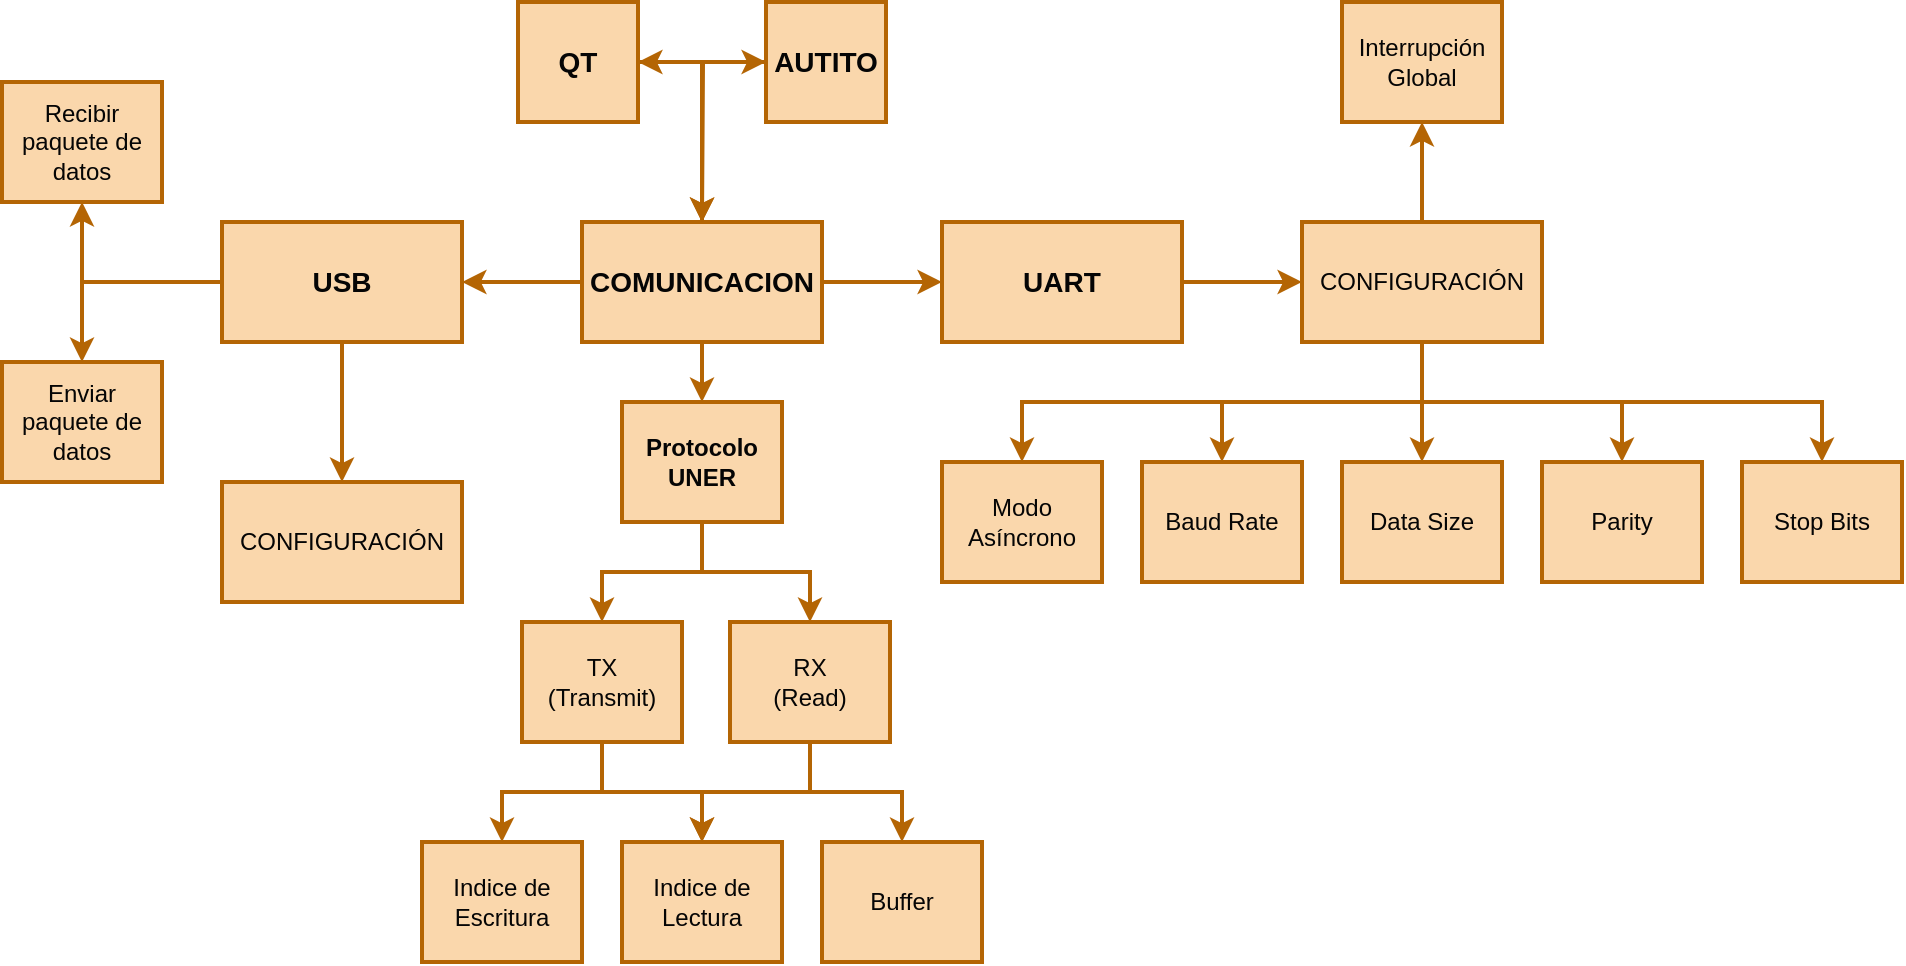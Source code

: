 <mxfile version="24.5.1" type="device">
  <diagram name="Página-1" id="_gZ4MixOe4pn3TS7mMsv">
    <mxGraphModel dx="1050" dy="621" grid="1" gridSize="10" guides="1" tooltips="1" connect="1" arrows="1" fold="1" page="1" pageScale="1" pageWidth="827" pageHeight="1169" math="0" shadow="0">
      <root>
        <mxCell id="0" />
        <mxCell id="1" parent="0" />
        <mxCell id="TT3n9Rpc2S1kPlzYUaW6-3" value="" style="edgeStyle=orthogonalEdgeStyle;rounded=0;orthogonalLoop=1;jettySize=auto;html=1;fillColor=#fad7ac;strokeColor=#B46504;fontColor=#050505;strokeWidth=2;" parent="1" source="TT3n9Rpc2S1kPlzYUaW6-1" target="TT3n9Rpc2S1kPlzYUaW6-2" edge="1">
          <mxGeometry relative="1" as="geometry" />
        </mxCell>
        <mxCell id="TT3n9Rpc2S1kPlzYUaW6-5" value="" style="edgeStyle=orthogonalEdgeStyle;rounded=0;orthogonalLoop=1;jettySize=auto;html=1;fillColor=#fad7ac;strokeColor=#B46504;fontColor=#050505;strokeWidth=2;" parent="1" source="TT3n9Rpc2S1kPlzYUaW6-1" target="TT3n9Rpc2S1kPlzYUaW6-4" edge="1">
          <mxGeometry relative="1" as="geometry" />
        </mxCell>
        <mxCell id="TT3n9Rpc2S1kPlzYUaW6-27" value="" style="edgeStyle=orthogonalEdgeStyle;rounded=0;orthogonalLoop=1;jettySize=auto;html=1;fillColor=#fad7ac;strokeColor=#B46504;fontColor=#050505;strokeWidth=2;" parent="1" source="TT3n9Rpc2S1kPlzYUaW6-1" target="TT3n9Rpc2S1kPlzYUaW6-26" edge="1">
          <mxGeometry relative="1" as="geometry" />
        </mxCell>
        <mxCell id="HI4UkNCsGEJlXe3su7FE-12" style="edgeStyle=orthogonalEdgeStyle;rounded=0;orthogonalLoop=1;jettySize=auto;html=1;entryX=0;entryY=0.5;entryDx=0;entryDy=0;strokeWidth=2;strokeColor=#B46504;" parent="1" source="TT3n9Rpc2S1kPlzYUaW6-1" target="HI4UkNCsGEJlXe3su7FE-2" edge="1">
          <mxGeometry relative="1" as="geometry" />
        </mxCell>
        <mxCell id="HI4UkNCsGEJlXe3su7FE-13" style="edgeStyle=orthogonalEdgeStyle;rounded=0;orthogonalLoop=1;jettySize=auto;html=1;entryX=1;entryY=0.5;entryDx=0;entryDy=0;strokeWidth=2;strokeColor=#B46504;" parent="1" source="TT3n9Rpc2S1kPlzYUaW6-1" target="HI4UkNCsGEJlXe3su7FE-1" edge="1">
          <mxGeometry relative="1" as="geometry" />
        </mxCell>
        <mxCell id="TT3n9Rpc2S1kPlzYUaW6-1" value="COMUNICACION" style="whiteSpace=wrap;html=1;fillColor=#fad7ac;strokeColor=#B46504;fontColor=#050505;fontStyle=1;fontSize=14;strokeWidth=2;" parent="1" vertex="1">
          <mxGeometry x="340" y="260" width="120" height="60" as="geometry" />
        </mxCell>
        <mxCell id="TT3n9Rpc2S1kPlzYUaW6-59" value="" style="edgeStyle=orthogonalEdgeStyle;rounded=0;orthogonalLoop=1;jettySize=auto;html=1;fillColor=#fad7ac;strokeColor=#B46504;fontColor=#050505;strokeWidth=2;" parent="1" source="TT3n9Rpc2S1kPlzYUaW6-2" target="TT3n9Rpc2S1kPlzYUaW6-58" edge="1">
          <mxGeometry relative="1" as="geometry" />
        </mxCell>
        <mxCell id="HI4UkNCsGEJlXe3su7FE-3" style="edgeStyle=orthogonalEdgeStyle;rounded=0;orthogonalLoop=1;jettySize=auto;html=1;entryX=0.5;entryY=0;entryDx=0;entryDy=0;strokeWidth=2;strokeColor=#B46504;" parent="1" source="TT3n9Rpc2S1kPlzYUaW6-2" target="TT3n9Rpc2S1kPlzYUaW6-74" edge="1">
          <mxGeometry relative="1" as="geometry" />
        </mxCell>
        <mxCell id="HI4UkNCsGEJlXe3su7FE-5" style="edgeStyle=orthogonalEdgeStyle;rounded=0;orthogonalLoop=1;jettySize=auto;html=1;entryX=0.5;entryY=1;entryDx=0;entryDy=0;strokeWidth=2;strokeColor=#B46504;" parent="1" source="TT3n9Rpc2S1kPlzYUaW6-2" target="TT3n9Rpc2S1kPlzYUaW6-73" edge="1">
          <mxGeometry relative="1" as="geometry" />
        </mxCell>
        <mxCell id="TT3n9Rpc2S1kPlzYUaW6-2" value="USB" style="whiteSpace=wrap;html=1;fillColor=#fad7ac;strokeColor=#B46504;fontColor=#050505;fontSize=14;fontStyle=1;strokeWidth=2;" parent="1" vertex="1">
          <mxGeometry x="160" y="260" width="120" height="60" as="geometry" />
        </mxCell>
        <mxCell id="TT3n9Rpc2S1kPlzYUaW6-11" value="" style="edgeStyle=orthogonalEdgeStyle;rounded=0;orthogonalLoop=1;jettySize=auto;html=1;fillColor=#fad7ac;strokeColor=#B46504;fontColor=#050505;strokeWidth=2;" parent="1" source="TT3n9Rpc2S1kPlzYUaW6-4" target="TT3n9Rpc2S1kPlzYUaW6-10" edge="1">
          <mxGeometry relative="1" as="geometry" />
        </mxCell>
        <mxCell id="TT3n9Rpc2S1kPlzYUaW6-4" value="UART" style="whiteSpace=wrap;html=1;fillColor=#fad7ac;strokeColor=#B46504;fontColor=#050505;fontStyle=1;fontSize=14;strokeWidth=2;" parent="1" vertex="1">
          <mxGeometry x="520" y="260" width="120" height="60" as="geometry" />
        </mxCell>
        <mxCell id="TT3n9Rpc2S1kPlzYUaW6-87" style="edgeStyle=orthogonalEdgeStyle;rounded=0;orthogonalLoop=1;jettySize=auto;html=1;entryX=0.5;entryY=1;entryDx=0;entryDy=0;fillColor=#fad7ac;strokeColor=#B46504;fontColor=#050505;strokeWidth=2;" parent="1" source="TT3n9Rpc2S1kPlzYUaW6-10" target="TT3n9Rpc2S1kPlzYUaW6-24" edge="1">
          <mxGeometry relative="1" as="geometry" />
        </mxCell>
        <mxCell id="EvEI6CghTEh8Xity6f0r-2" style="edgeStyle=orthogonalEdgeStyle;rounded=0;orthogonalLoop=1;jettySize=auto;html=1;entryX=0.5;entryY=0;entryDx=0;entryDy=0;strokeWidth=2;strokeColor=#B46504;" parent="1" source="TT3n9Rpc2S1kPlzYUaW6-10" target="TT3n9Rpc2S1kPlzYUaW6-18" edge="1">
          <mxGeometry relative="1" as="geometry" />
        </mxCell>
        <mxCell id="EvEI6CghTEh8Xity6f0r-3" style="edgeStyle=orthogonalEdgeStyle;rounded=0;orthogonalLoop=1;jettySize=auto;html=1;entryX=0.5;entryY=0;entryDx=0;entryDy=0;strokeWidth=2;strokeColor=#B46504;" parent="1" source="TT3n9Rpc2S1kPlzYUaW6-10" target="TT3n9Rpc2S1kPlzYUaW6-17" edge="1">
          <mxGeometry relative="1" as="geometry" />
        </mxCell>
        <mxCell id="EvEI6CghTEh8Xity6f0r-4" style="edgeStyle=orthogonalEdgeStyle;rounded=0;orthogonalLoop=1;jettySize=auto;html=1;entryX=0.5;entryY=0;entryDx=0;entryDy=0;strokeWidth=2;strokeColor=#B46504;" parent="1" source="TT3n9Rpc2S1kPlzYUaW6-10" target="EvEI6CghTEh8Xity6f0r-1" edge="1">
          <mxGeometry relative="1" as="geometry">
            <Array as="points">
              <mxPoint x="760" y="350" />
              <mxPoint x="960" y="350" />
            </Array>
          </mxGeometry>
        </mxCell>
        <mxCell id="EvEI6CghTEh8Xity6f0r-5" style="edgeStyle=orthogonalEdgeStyle;rounded=0;orthogonalLoop=1;jettySize=auto;html=1;entryX=0.5;entryY=0;entryDx=0;entryDy=0;strokeWidth=2;strokeColor=#B46504;" parent="1" source="TT3n9Rpc2S1kPlzYUaW6-10" target="TT3n9Rpc2S1kPlzYUaW6-14" edge="1">
          <mxGeometry relative="1" as="geometry" />
        </mxCell>
        <mxCell id="EvEI6CghTEh8Xity6f0r-6" style="edgeStyle=orthogonalEdgeStyle;rounded=0;orthogonalLoop=1;jettySize=auto;html=1;entryX=0.5;entryY=0;entryDx=0;entryDy=0;strokeWidth=2;strokeColor=#B46504;" parent="1" source="TT3n9Rpc2S1kPlzYUaW6-10" target="TT3n9Rpc2S1kPlzYUaW6-12" edge="1">
          <mxGeometry relative="1" as="geometry">
            <Array as="points">
              <mxPoint x="760" y="350" />
              <mxPoint x="560" y="350" />
            </Array>
          </mxGeometry>
        </mxCell>
        <mxCell id="TT3n9Rpc2S1kPlzYUaW6-10" value="CONFIGURACIÓN" style="whiteSpace=wrap;html=1;fillColor=#fad7ac;strokeColor=#B46504;fontColor=#050505;strokeWidth=2;" parent="1" vertex="1">
          <mxGeometry x="700" y="260" width="120" height="60" as="geometry" />
        </mxCell>
        <mxCell id="TT3n9Rpc2S1kPlzYUaW6-12" value="Modo Asíncrono" style="whiteSpace=wrap;html=1;fillColor=#fad7ac;strokeColor=#B46504;fontColor=#050505;strokeWidth=2;" parent="1" vertex="1">
          <mxGeometry x="520" y="380" width="80" height="60" as="geometry" />
        </mxCell>
        <mxCell id="TT3n9Rpc2S1kPlzYUaW6-14" value="Baud Rate" style="whiteSpace=wrap;html=1;fillColor=#fad7ac;strokeColor=#B46504;fontColor=#050505;strokeWidth=2;" parent="1" vertex="1">
          <mxGeometry x="620" y="380" width="80" height="60" as="geometry" />
        </mxCell>
        <mxCell id="TT3n9Rpc2S1kPlzYUaW6-17" value="Parity" style="whiteSpace=wrap;html=1;fillColor=#fad7ac;strokeColor=#B46504;fontColor=#050505;strokeWidth=2;" parent="1" vertex="1">
          <mxGeometry x="820" y="380" width="80" height="60" as="geometry" />
        </mxCell>
        <mxCell id="TT3n9Rpc2S1kPlzYUaW6-18" value="Data Size" style="whiteSpace=wrap;html=1;fillColor=#fad7ac;strokeColor=#B46504;fontColor=#050505;strokeWidth=2;" parent="1" vertex="1">
          <mxGeometry x="720" y="380" width="80" height="60" as="geometry" />
        </mxCell>
        <mxCell id="TT3n9Rpc2S1kPlzYUaW6-24" value="Interrupción Global" style="whiteSpace=wrap;html=1;fillColor=#fad7ac;strokeColor=#B46504;fontColor=#050505;strokeWidth=2;" parent="1" vertex="1">
          <mxGeometry x="720" y="150" width="80" height="60" as="geometry" />
        </mxCell>
        <mxCell id="TT3n9Rpc2S1kPlzYUaW6-61" style="edgeStyle=orthogonalEdgeStyle;rounded=0;orthogonalLoop=1;jettySize=auto;html=1;entryX=0.5;entryY=0;entryDx=0;entryDy=0;fillColor=#fad7ac;strokeColor=#B46504;fontColor=#050505;strokeWidth=2;" parent="1" source="TT3n9Rpc2S1kPlzYUaW6-26" target="TT3n9Rpc2S1kPlzYUaW6-47" edge="1">
          <mxGeometry relative="1" as="geometry" />
        </mxCell>
        <mxCell id="TT3n9Rpc2S1kPlzYUaW6-62" style="edgeStyle=orthogonalEdgeStyle;rounded=0;orthogonalLoop=1;jettySize=auto;html=1;entryX=0.5;entryY=0;entryDx=0;entryDy=0;fillColor=#fad7ac;strokeColor=#B46504;fontColor=#050505;strokeWidth=2;" parent="1" source="TT3n9Rpc2S1kPlzYUaW6-26" target="TT3n9Rpc2S1kPlzYUaW6-30" edge="1">
          <mxGeometry relative="1" as="geometry" />
        </mxCell>
        <mxCell id="TT3n9Rpc2S1kPlzYUaW6-26" value="Protocolo UNER" style="whiteSpace=wrap;html=1;fillColor=#fad7ac;strokeColor=#B46504;fontColor=#050505;fontStyle=1;strokeWidth=2;" parent="1" vertex="1">
          <mxGeometry x="360" y="350" width="80" height="60" as="geometry" />
        </mxCell>
        <mxCell id="TT3n9Rpc2S1kPlzYUaW6-63" style="edgeStyle=orthogonalEdgeStyle;rounded=0;orthogonalLoop=1;jettySize=auto;html=1;entryX=0.5;entryY=0;entryDx=0;entryDy=0;fillColor=#fad7ac;strokeColor=#B46504;fontColor=#050505;strokeWidth=2;" parent="1" source="TT3n9Rpc2S1kPlzYUaW6-30" target="TT3n9Rpc2S1kPlzYUaW6-42" edge="1">
          <mxGeometry relative="1" as="geometry" />
        </mxCell>
        <mxCell id="TT3n9Rpc2S1kPlzYUaW6-64" style="edgeStyle=orthogonalEdgeStyle;rounded=0;orthogonalLoop=1;jettySize=auto;html=1;entryX=0.5;entryY=0;entryDx=0;entryDy=0;fillColor=#fad7ac;strokeColor=#B46504;fontColor=#050505;strokeWidth=2;" parent="1" source="TT3n9Rpc2S1kPlzYUaW6-30" target="TT3n9Rpc2S1kPlzYUaW6-41" edge="1">
          <mxGeometry relative="1" as="geometry" />
        </mxCell>
        <mxCell id="TT3n9Rpc2S1kPlzYUaW6-30" value="TX&lt;div&gt;(Transmit)&lt;/div&gt;" style="whiteSpace=wrap;html=1;fillColor=#fad7ac;strokeColor=#B46504;fontColor=#050505;strokeWidth=2;" parent="1" vertex="1">
          <mxGeometry x="310" y="460" width="80" height="60" as="geometry" />
        </mxCell>
        <mxCell id="TT3n9Rpc2S1kPlzYUaW6-40" value="Buffer" style="whiteSpace=wrap;html=1;fillColor=#fad7ac;strokeColor=#B46504;fontColor=#050505;strokeWidth=2;" parent="1" vertex="1">
          <mxGeometry x="460" y="570" width="80" height="60" as="geometry" />
        </mxCell>
        <mxCell id="TT3n9Rpc2S1kPlzYUaW6-41" value="Indice de Lectura" style="whiteSpace=wrap;html=1;fillColor=#fad7ac;strokeColor=#B46504;fontColor=#050505;strokeWidth=2;" parent="1" vertex="1">
          <mxGeometry x="360" y="570" width="80" height="60" as="geometry" />
        </mxCell>
        <mxCell id="TT3n9Rpc2S1kPlzYUaW6-42" value="Indice de Escritura" style="whiteSpace=wrap;html=1;fillColor=#fad7ac;strokeColor=#B46504;fontColor=#050505;strokeWidth=2;" parent="1" vertex="1">
          <mxGeometry x="260" y="570" width="80" height="60" as="geometry" />
        </mxCell>
        <mxCell id="TT3n9Rpc2S1kPlzYUaW6-65" style="edgeStyle=orthogonalEdgeStyle;rounded=0;orthogonalLoop=1;jettySize=auto;html=1;entryX=0.5;entryY=0;entryDx=0;entryDy=0;fillColor=#fad7ac;strokeColor=#B46504;fontColor=#050505;strokeWidth=2;" parent="1" source="TT3n9Rpc2S1kPlzYUaW6-47" target="TT3n9Rpc2S1kPlzYUaW6-41" edge="1">
          <mxGeometry relative="1" as="geometry" />
        </mxCell>
        <mxCell id="TT3n9Rpc2S1kPlzYUaW6-66" style="edgeStyle=orthogonalEdgeStyle;rounded=0;orthogonalLoop=1;jettySize=auto;html=1;entryX=0.5;entryY=0;entryDx=0;entryDy=0;fillColor=#fad7ac;strokeColor=#B46504;fontColor=#050505;strokeWidth=2;" parent="1" source="TT3n9Rpc2S1kPlzYUaW6-47" target="TT3n9Rpc2S1kPlzYUaW6-40" edge="1">
          <mxGeometry relative="1" as="geometry" />
        </mxCell>
        <mxCell id="TT3n9Rpc2S1kPlzYUaW6-47" value="RX&lt;div&gt;(Read)&lt;/div&gt;" style="whiteSpace=wrap;html=1;fillColor=#fad7ac;strokeColor=#B46504;fontColor=#050505;strokeWidth=2;" parent="1" vertex="1">
          <mxGeometry x="414" y="460" width="80" height="60" as="geometry" />
        </mxCell>
        <mxCell id="TT3n9Rpc2S1kPlzYUaW6-58" value="CONFIGURACIÓN" style="whiteSpace=wrap;html=1;fillColor=#fad7ac;strokeColor=#B46504;fontColor=#050505;strokeWidth=2;" parent="1" vertex="1">
          <mxGeometry x="160" y="390" width="120" height="60" as="geometry" />
        </mxCell>
        <mxCell id="TT3n9Rpc2S1kPlzYUaW6-73" value="Recibir paquete de datos" style="whiteSpace=wrap;html=1;fillColor=#fad7ac;strokeColor=#B46504;fontColor=#050505;strokeWidth=2;" parent="1" vertex="1">
          <mxGeometry x="50" y="190" width="80" height="60" as="geometry" />
        </mxCell>
        <mxCell id="TT3n9Rpc2S1kPlzYUaW6-74" value="Enviar paquete de datos" style="whiteSpace=wrap;html=1;fillColor=#fad7ac;strokeColor=#B46504;fontColor=#050505;strokeWidth=2;" parent="1" vertex="1">
          <mxGeometry x="50" y="330" width="80" height="60" as="geometry" />
        </mxCell>
        <mxCell id="HI4UkNCsGEJlXe3su7FE-14" style="edgeStyle=orthogonalEdgeStyle;rounded=0;orthogonalLoop=1;jettySize=auto;html=1;entryX=0.5;entryY=0;entryDx=0;entryDy=0;strokeWidth=2;strokeColor=#B46504;" parent="1" source="HI4UkNCsGEJlXe3su7FE-1" target="TT3n9Rpc2S1kPlzYUaW6-1" edge="1">
          <mxGeometry relative="1" as="geometry">
            <Array as="points">
              <mxPoint x="400" y="180" />
            </Array>
          </mxGeometry>
        </mxCell>
        <mxCell id="HI4UkNCsGEJlXe3su7FE-1" value="QT" style="whiteSpace=wrap;html=1;fillColor=#fad7ac;strokeColor=#B46504;fontColor=#050505;fontStyle=1;fontSize=14;strokeWidth=2;" parent="1" vertex="1">
          <mxGeometry x="308" y="150" width="60" height="60" as="geometry" />
        </mxCell>
        <mxCell id="HI4UkNCsGEJlXe3su7FE-15" style="edgeStyle=orthogonalEdgeStyle;rounded=0;orthogonalLoop=1;jettySize=auto;html=1;strokeWidth=2;strokeColor=#B46504;" parent="1" source="HI4UkNCsGEJlXe3su7FE-2" edge="1">
          <mxGeometry relative="1" as="geometry">
            <mxPoint x="400" y="260" as="targetPoint" />
          </mxGeometry>
        </mxCell>
        <mxCell id="HI4UkNCsGEJlXe3su7FE-2" value="AUTITO" style="whiteSpace=wrap;html=1;fillColor=#fad7ac;strokeColor=#B46504;fontColor=#050505;fontStyle=1;fontSize=14;strokeWidth=2;" parent="1" vertex="1">
          <mxGeometry x="432" y="150" width="60" height="60" as="geometry" />
        </mxCell>
        <mxCell id="EvEI6CghTEh8Xity6f0r-1" value="Stop Bits" style="whiteSpace=wrap;html=1;fillColor=#fad7ac;strokeColor=#B46504;fontColor=#050505;strokeWidth=2;" parent="1" vertex="1">
          <mxGeometry x="920" y="380" width="80" height="60" as="geometry" />
        </mxCell>
      </root>
    </mxGraphModel>
  </diagram>
</mxfile>
